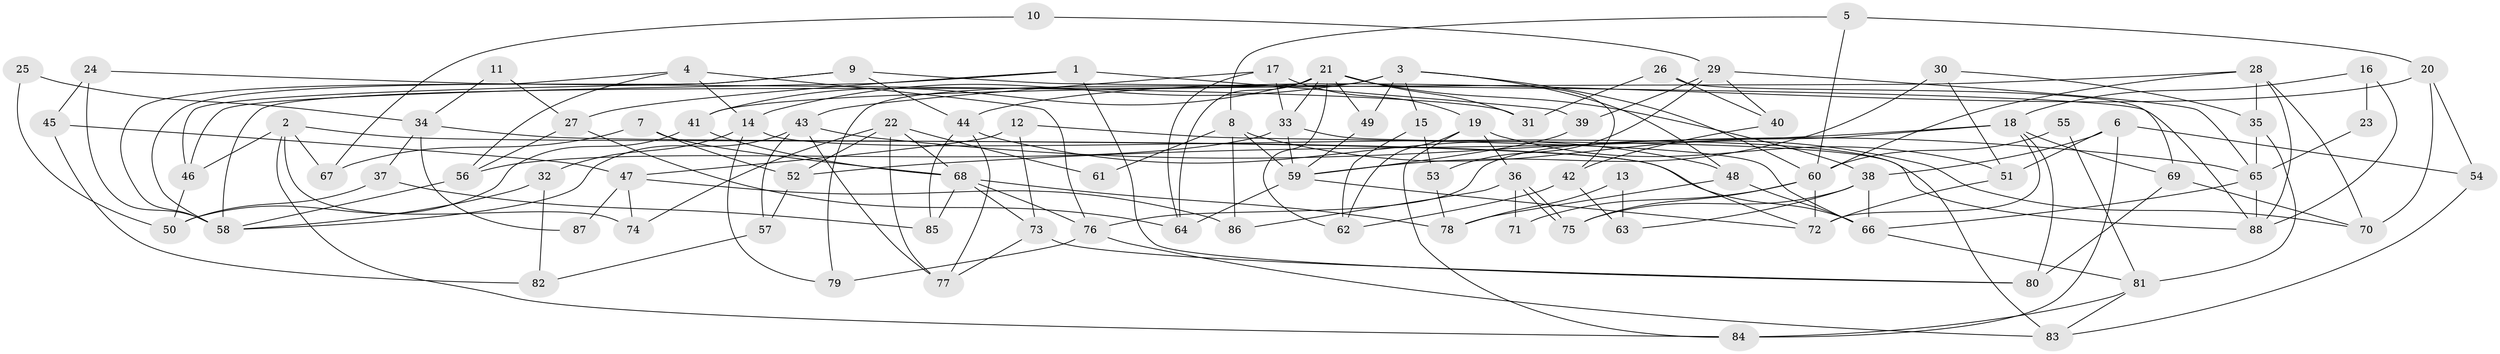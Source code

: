 // Generated by graph-tools (version 1.1) at 2025/36/03/09/25 02:36:08]
// undirected, 88 vertices, 176 edges
graph export_dot {
graph [start="1"]
  node [color=gray90,style=filled];
  1;
  2;
  3;
  4;
  5;
  6;
  7;
  8;
  9;
  10;
  11;
  12;
  13;
  14;
  15;
  16;
  17;
  18;
  19;
  20;
  21;
  22;
  23;
  24;
  25;
  26;
  27;
  28;
  29;
  30;
  31;
  32;
  33;
  34;
  35;
  36;
  37;
  38;
  39;
  40;
  41;
  42;
  43;
  44;
  45;
  46;
  47;
  48;
  49;
  50;
  51;
  52;
  53;
  54;
  55;
  56;
  57;
  58;
  59;
  60;
  61;
  62;
  63;
  64;
  65;
  66;
  67;
  68;
  69;
  70;
  71;
  72;
  73;
  74;
  75;
  76;
  77;
  78;
  79;
  80;
  81;
  82;
  83;
  84;
  85;
  86;
  87;
  88;
  1 -- 46;
  1 -- 80;
  1 -- 27;
  1 -- 39;
  2 -- 66;
  2 -- 84;
  2 -- 46;
  2 -- 67;
  2 -- 74;
  3 -- 60;
  3 -- 49;
  3 -- 14;
  3 -- 15;
  3 -- 48;
  3 -- 79;
  4 -- 58;
  4 -- 56;
  4 -- 14;
  4 -- 76;
  5 -- 8;
  5 -- 60;
  5 -- 20;
  6 -- 54;
  6 -- 84;
  6 -- 38;
  6 -- 51;
  7 -- 52;
  7 -- 68;
  7 -- 67;
  8 -- 59;
  8 -- 70;
  8 -- 61;
  8 -- 86;
  9 -- 88;
  9 -- 44;
  9 -- 46;
  9 -- 58;
  10 -- 67;
  10 -- 29;
  11 -- 27;
  11 -- 34;
  12 -- 73;
  12 -- 66;
  12 -- 47;
  13 -- 78;
  13 -- 63;
  14 -- 32;
  14 -- 79;
  14 -- 88;
  15 -- 53;
  15 -- 62;
  16 -- 88;
  16 -- 18;
  16 -- 23;
  17 -- 43;
  17 -- 64;
  17 -- 19;
  17 -- 33;
  18 -- 76;
  18 -- 72;
  18 -- 52;
  18 -- 69;
  18 -- 80;
  19 -- 36;
  19 -- 51;
  19 -- 62;
  19 -- 84;
  20 -- 70;
  20 -- 44;
  20 -- 54;
  21 -- 62;
  21 -- 33;
  21 -- 31;
  21 -- 38;
  21 -- 41;
  21 -- 42;
  21 -- 49;
  21 -- 58;
  21 -- 64;
  22 -- 68;
  22 -- 77;
  22 -- 52;
  22 -- 61;
  22 -- 74;
  23 -- 65;
  24 -- 58;
  24 -- 45;
  24 -- 31;
  25 -- 50;
  25 -- 34;
  26 -- 40;
  26 -- 31;
  26 -- 69;
  27 -- 56;
  27 -- 64;
  28 -- 60;
  28 -- 41;
  28 -- 35;
  28 -- 70;
  28 -- 88;
  29 -- 39;
  29 -- 65;
  29 -- 40;
  29 -- 53;
  30 -- 35;
  30 -- 51;
  30 -- 59;
  32 -- 58;
  32 -- 82;
  33 -- 59;
  33 -- 56;
  33 -- 83;
  34 -- 72;
  34 -- 37;
  34 -- 87;
  35 -- 65;
  35 -- 81;
  36 -- 75;
  36 -- 75;
  36 -- 86;
  36 -- 71;
  37 -- 85;
  37 -- 50;
  38 -- 63;
  38 -- 66;
  38 -- 75;
  39 -- 59;
  40 -- 42;
  41 -- 68;
  41 -- 50;
  42 -- 62;
  42 -- 63;
  43 -- 65;
  43 -- 58;
  43 -- 57;
  43 -- 77;
  44 -- 48;
  44 -- 77;
  44 -- 85;
  45 -- 47;
  45 -- 82;
  46 -- 50;
  47 -- 74;
  47 -- 86;
  47 -- 87;
  48 -- 66;
  48 -- 78;
  49 -- 59;
  51 -- 72;
  52 -- 57;
  53 -- 78;
  54 -- 83;
  55 -- 81;
  55 -- 60;
  56 -- 58;
  57 -- 82;
  59 -- 64;
  59 -- 72;
  60 -- 72;
  60 -- 75;
  60 -- 71;
  65 -- 66;
  65 -- 88;
  66 -- 81;
  68 -- 76;
  68 -- 73;
  68 -- 78;
  68 -- 85;
  69 -- 70;
  69 -- 80;
  73 -- 80;
  73 -- 77;
  76 -- 79;
  76 -- 83;
  81 -- 83;
  81 -- 84;
}
